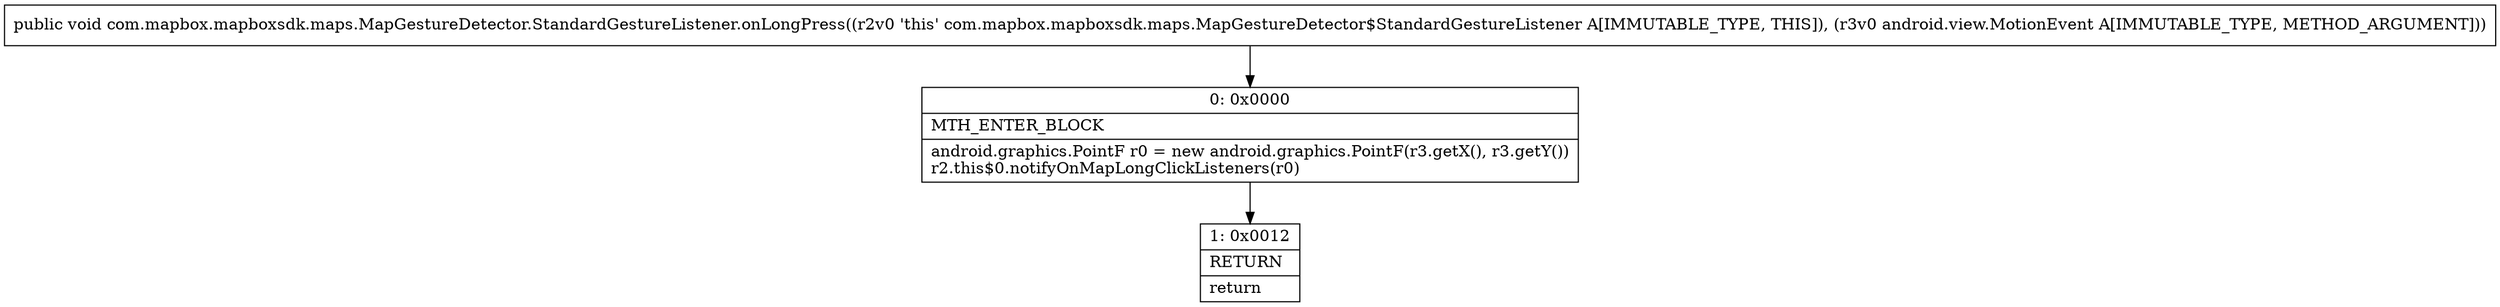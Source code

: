 digraph "CFG forcom.mapbox.mapboxsdk.maps.MapGestureDetector.StandardGestureListener.onLongPress(Landroid\/view\/MotionEvent;)V" {
Node_0 [shape=record,label="{0\:\ 0x0000|MTH_ENTER_BLOCK\l|android.graphics.PointF r0 = new android.graphics.PointF(r3.getX(), r3.getY())\lr2.this$0.notifyOnMapLongClickListeners(r0)\l}"];
Node_1 [shape=record,label="{1\:\ 0x0012|RETURN\l|return\l}"];
MethodNode[shape=record,label="{public void com.mapbox.mapboxsdk.maps.MapGestureDetector.StandardGestureListener.onLongPress((r2v0 'this' com.mapbox.mapboxsdk.maps.MapGestureDetector$StandardGestureListener A[IMMUTABLE_TYPE, THIS]), (r3v0 android.view.MotionEvent A[IMMUTABLE_TYPE, METHOD_ARGUMENT])) }"];
MethodNode -> Node_0;
Node_0 -> Node_1;
}


